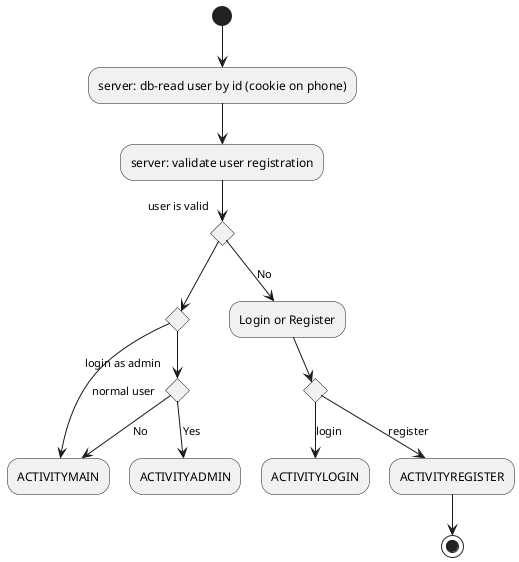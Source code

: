 @startuml
(*) --> "server: db-read user by id (cookie on phone)"
--> "server: validate user registration"
If "user is valid" then
    If "" then
    --> [normal user] "ACTIVITYMAIN"
    else
        If "login as admin" then
            --> [Yes] "ACTIVITYADMIN"
        else
            --> [No] "ACTIVITYMAIN"
        Endif
    Endif
else
    --> [No] "Login or Register"
    If "" then
        --> [login] "ACTIVITYLOGIN"
    else
        --> [register] "ACTIVITYREGISTER"
    Endif
Endif
--> (*)
@enduml